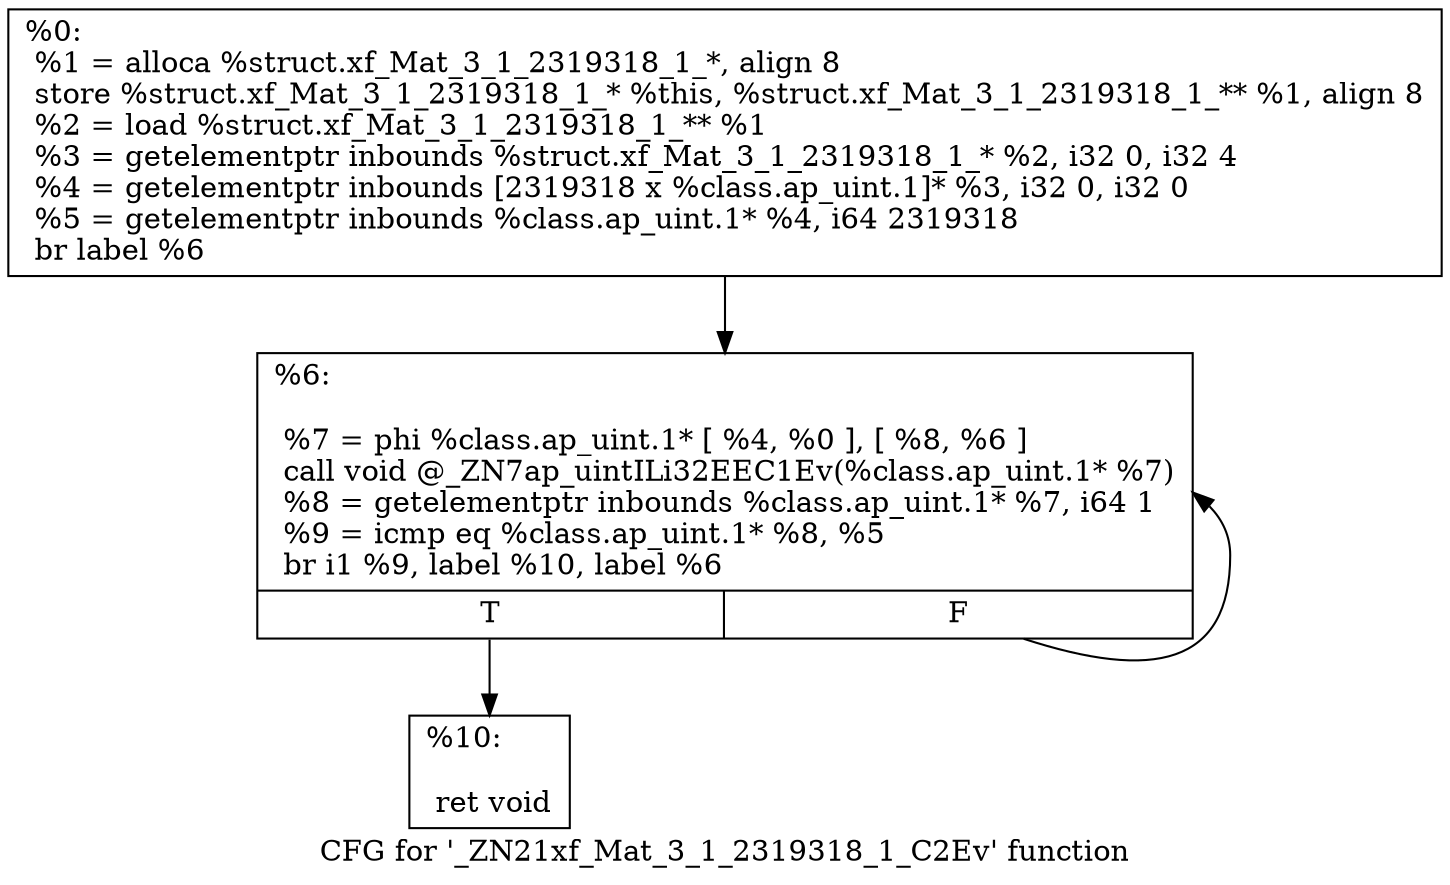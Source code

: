 digraph "CFG for '_ZN21xf_Mat_3_1_2319318_1_C2Ev' function" {
	label="CFG for '_ZN21xf_Mat_3_1_2319318_1_C2Ev' function";

	Node0x3303030 [shape=record,label="{%0:\l  %1 = alloca %struct.xf_Mat_3_1_2319318_1_*, align 8\l  store %struct.xf_Mat_3_1_2319318_1_* %this, %struct.xf_Mat_3_1_2319318_1_** %1, align 8\l  %2 = load %struct.xf_Mat_3_1_2319318_1_** %1\l  %3 = getelementptr inbounds %struct.xf_Mat_3_1_2319318_1_* %2, i32 0, i32 4\l  %4 = getelementptr inbounds [2319318 x %class.ap_uint.1]* %3, i32 0, i32 0\l  %5 = getelementptr inbounds %class.ap_uint.1* %4, i64 2319318\l  br label %6\l}"];
	Node0x3303030 -> Node0x340b270;
	Node0x340b270 [shape=record,label="{%6:\l\l  %7 = phi %class.ap_uint.1* [ %4, %0 ], [ %8, %6 ]\l  call void @_ZN7ap_uintILi32EEC1Ev(%class.ap_uint.1* %7)\l  %8 = getelementptr inbounds %class.ap_uint.1* %7, i64 1\l  %9 = icmp eq %class.ap_uint.1* %8, %5\l  br i1 %9, label %10, label %6\l|{<s0>T|<s1>F}}"];
	Node0x340b270:s0 -> Node0x340b640;
	Node0x340b270:s1 -> Node0x340b270;
	Node0x340b640 [shape=record,label="{%10:\l\l  ret void\l}"];
}
